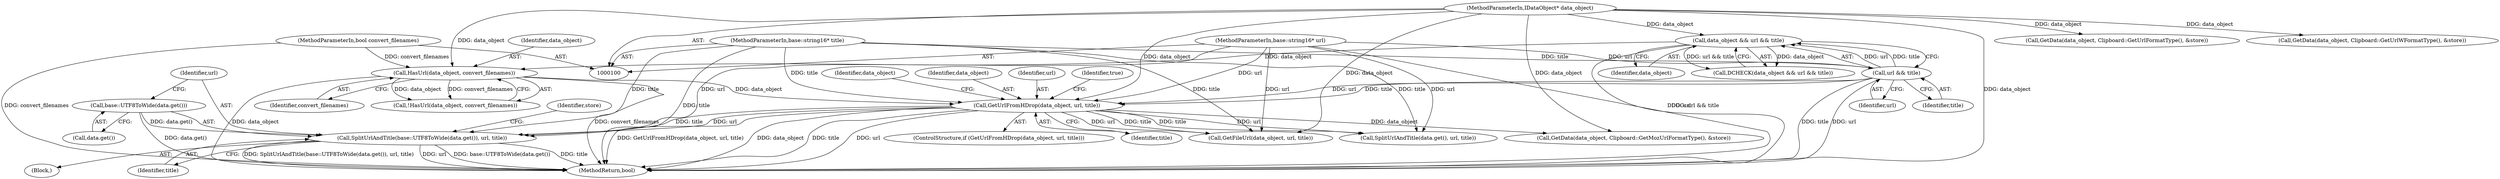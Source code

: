 digraph "1_Chrome_e93dc535728da259ec16d1c3cc393f80b25f64ae_6@pointer" {
"1000160" [label="(Call,SplitUrlAndTitle(base::UTF8ToWide(data.get()), url, title))"];
"1000161" [label="(Call,base::UTF8ToWide(data.get()))"];
"1000121" [label="(Call,GetUrlFromHDrop(data_object, url, title))"];
"1000114" [label="(Call,HasUrl(data_object, convert_filenames))"];
"1000107" [label="(Call,data_object && url && title)"];
"1000101" [label="(MethodParameterIn,IDataObject* data_object)"];
"1000109" [label="(Call,url && title)"];
"1000102" [label="(MethodParameterIn,base::string16* url)"];
"1000103" [label="(MethodParameterIn,base::string16* title)"];
"1000104" [label="(MethodParameterIn,bool convert_filenames)"];
"1000121" [label="(Call,GetUrlFromHDrop(data_object, url, title))"];
"1000160" [label="(Call,SplitUrlAndTitle(base::UTF8ToWide(data.get()), url, title))"];
"1000104" [label="(MethodParameterIn,bool convert_filenames)"];
"1000110" [label="(Identifier,url)"];
"1000126" [label="(Identifier,true)"];
"1000124" [label="(Identifier,title)"];
"1000107" [label="(Call,data_object && url && title)"];
"1000158" [label="(Block,)"];
"1000114" [label="(Call,HasUrl(data_object, convert_filenames))"];
"1000113" [label="(Call,!HasUrl(data_object, convert_filenames))"];
"1000106" [label="(Call,DCHECK(data_object && url && title))"];
"1000130" [label="(Identifier,data_object)"];
"1000103" [label="(MethodParameterIn,base::string16* title)"];
"1000164" [label="(Identifier,title)"];
"1000115" [label="(Identifier,data_object)"];
"1000162" [label="(Call,data.get())"];
"1000122" [label="(Identifier,data_object)"];
"1000129" [label="(Call,GetData(data_object, Clipboard::GetMozUrlFormatType(), &store))"];
"1000116" [label="(Identifier,convert_filenames)"];
"1000101" [label="(MethodParameterIn,IDataObject* data_object)"];
"1000161" [label="(Call,base::UTF8ToWide(data.get()))"];
"1000111" [label="(Identifier,title)"];
"1000102" [label="(MethodParameterIn,base::string16* url)"];
"1000174" [label="(Call,GetFileUrl(data_object, url, title))"];
"1000120" [label="(ControlStructure,if (GetUrlFromHDrop(data_object, url, title)))"];
"1000142" [label="(Call,SplitUrlAndTitle(data.get(), url, title))"];
"1000163" [label="(Identifier,url)"];
"1000109" [label="(Call,url && title)"];
"1000182" [label="(MethodReturn,bool)"];
"1000123" [label="(Identifier,url)"];
"1000108" [label="(Identifier,data_object)"];
"1000152" [label="(Call,GetData(data_object, Clipboard::GetUrlFormatType(), &store))"];
"1000167" [label="(Identifier,store)"];
"1000134" [label="(Call,GetData(data_object, Clipboard::GetUrlWFormatType(), &store))"];
"1000160" -> "1000158"  [label="AST: "];
"1000160" -> "1000164"  [label="CFG: "];
"1000161" -> "1000160"  [label="AST: "];
"1000163" -> "1000160"  [label="AST: "];
"1000164" -> "1000160"  [label="AST: "];
"1000167" -> "1000160"  [label="CFG: "];
"1000160" -> "1000182"  [label="DDG: title"];
"1000160" -> "1000182"  [label="DDG: SplitUrlAndTitle(base::UTF8ToWide(data.get()), url, title)"];
"1000160" -> "1000182"  [label="DDG: url"];
"1000160" -> "1000182"  [label="DDG: base::UTF8ToWide(data.get())"];
"1000161" -> "1000160"  [label="DDG: data.get()"];
"1000121" -> "1000160"  [label="DDG: url"];
"1000121" -> "1000160"  [label="DDG: title"];
"1000102" -> "1000160"  [label="DDG: url"];
"1000103" -> "1000160"  [label="DDG: title"];
"1000161" -> "1000162"  [label="CFG: "];
"1000162" -> "1000161"  [label="AST: "];
"1000163" -> "1000161"  [label="CFG: "];
"1000161" -> "1000182"  [label="DDG: data.get()"];
"1000121" -> "1000120"  [label="AST: "];
"1000121" -> "1000124"  [label="CFG: "];
"1000122" -> "1000121"  [label="AST: "];
"1000123" -> "1000121"  [label="AST: "];
"1000124" -> "1000121"  [label="AST: "];
"1000126" -> "1000121"  [label="CFG: "];
"1000130" -> "1000121"  [label="CFG: "];
"1000121" -> "1000182"  [label="DDG: url"];
"1000121" -> "1000182"  [label="DDG: GetUrlFromHDrop(data_object, url, title)"];
"1000121" -> "1000182"  [label="DDG: data_object"];
"1000121" -> "1000182"  [label="DDG: title"];
"1000114" -> "1000121"  [label="DDG: data_object"];
"1000101" -> "1000121"  [label="DDG: data_object"];
"1000109" -> "1000121"  [label="DDG: url"];
"1000109" -> "1000121"  [label="DDG: title"];
"1000102" -> "1000121"  [label="DDG: url"];
"1000103" -> "1000121"  [label="DDG: title"];
"1000121" -> "1000129"  [label="DDG: data_object"];
"1000121" -> "1000142"  [label="DDG: url"];
"1000121" -> "1000142"  [label="DDG: title"];
"1000121" -> "1000174"  [label="DDG: url"];
"1000121" -> "1000174"  [label="DDG: title"];
"1000114" -> "1000113"  [label="AST: "];
"1000114" -> "1000116"  [label="CFG: "];
"1000115" -> "1000114"  [label="AST: "];
"1000116" -> "1000114"  [label="AST: "];
"1000113" -> "1000114"  [label="CFG: "];
"1000114" -> "1000182"  [label="DDG: data_object"];
"1000114" -> "1000182"  [label="DDG: convert_filenames"];
"1000114" -> "1000113"  [label="DDG: data_object"];
"1000114" -> "1000113"  [label="DDG: convert_filenames"];
"1000107" -> "1000114"  [label="DDG: data_object"];
"1000101" -> "1000114"  [label="DDG: data_object"];
"1000104" -> "1000114"  [label="DDG: convert_filenames"];
"1000107" -> "1000106"  [label="AST: "];
"1000107" -> "1000108"  [label="CFG: "];
"1000107" -> "1000109"  [label="CFG: "];
"1000108" -> "1000107"  [label="AST: "];
"1000109" -> "1000107"  [label="AST: "];
"1000106" -> "1000107"  [label="CFG: "];
"1000107" -> "1000182"  [label="DDG: url && title"];
"1000107" -> "1000106"  [label="DDG: data_object"];
"1000107" -> "1000106"  [label="DDG: url && title"];
"1000101" -> "1000107"  [label="DDG: data_object"];
"1000109" -> "1000107"  [label="DDG: url"];
"1000109" -> "1000107"  [label="DDG: title"];
"1000101" -> "1000100"  [label="AST: "];
"1000101" -> "1000182"  [label="DDG: data_object"];
"1000101" -> "1000129"  [label="DDG: data_object"];
"1000101" -> "1000134"  [label="DDG: data_object"];
"1000101" -> "1000152"  [label="DDG: data_object"];
"1000101" -> "1000174"  [label="DDG: data_object"];
"1000109" -> "1000110"  [label="CFG: "];
"1000109" -> "1000111"  [label="CFG: "];
"1000110" -> "1000109"  [label="AST: "];
"1000111" -> "1000109"  [label="AST: "];
"1000109" -> "1000182"  [label="DDG: url"];
"1000109" -> "1000182"  [label="DDG: title"];
"1000102" -> "1000109"  [label="DDG: url"];
"1000103" -> "1000109"  [label="DDG: title"];
"1000102" -> "1000100"  [label="AST: "];
"1000102" -> "1000182"  [label="DDG: url"];
"1000102" -> "1000142"  [label="DDG: url"];
"1000102" -> "1000174"  [label="DDG: url"];
"1000103" -> "1000100"  [label="AST: "];
"1000103" -> "1000182"  [label="DDG: title"];
"1000103" -> "1000142"  [label="DDG: title"];
"1000103" -> "1000174"  [label="DDG: title"];
"1000104" -> "1000100"  [label="AST: "];
"1000104" -> "1000182"  [label="DDG: convert_filenames"];
}

